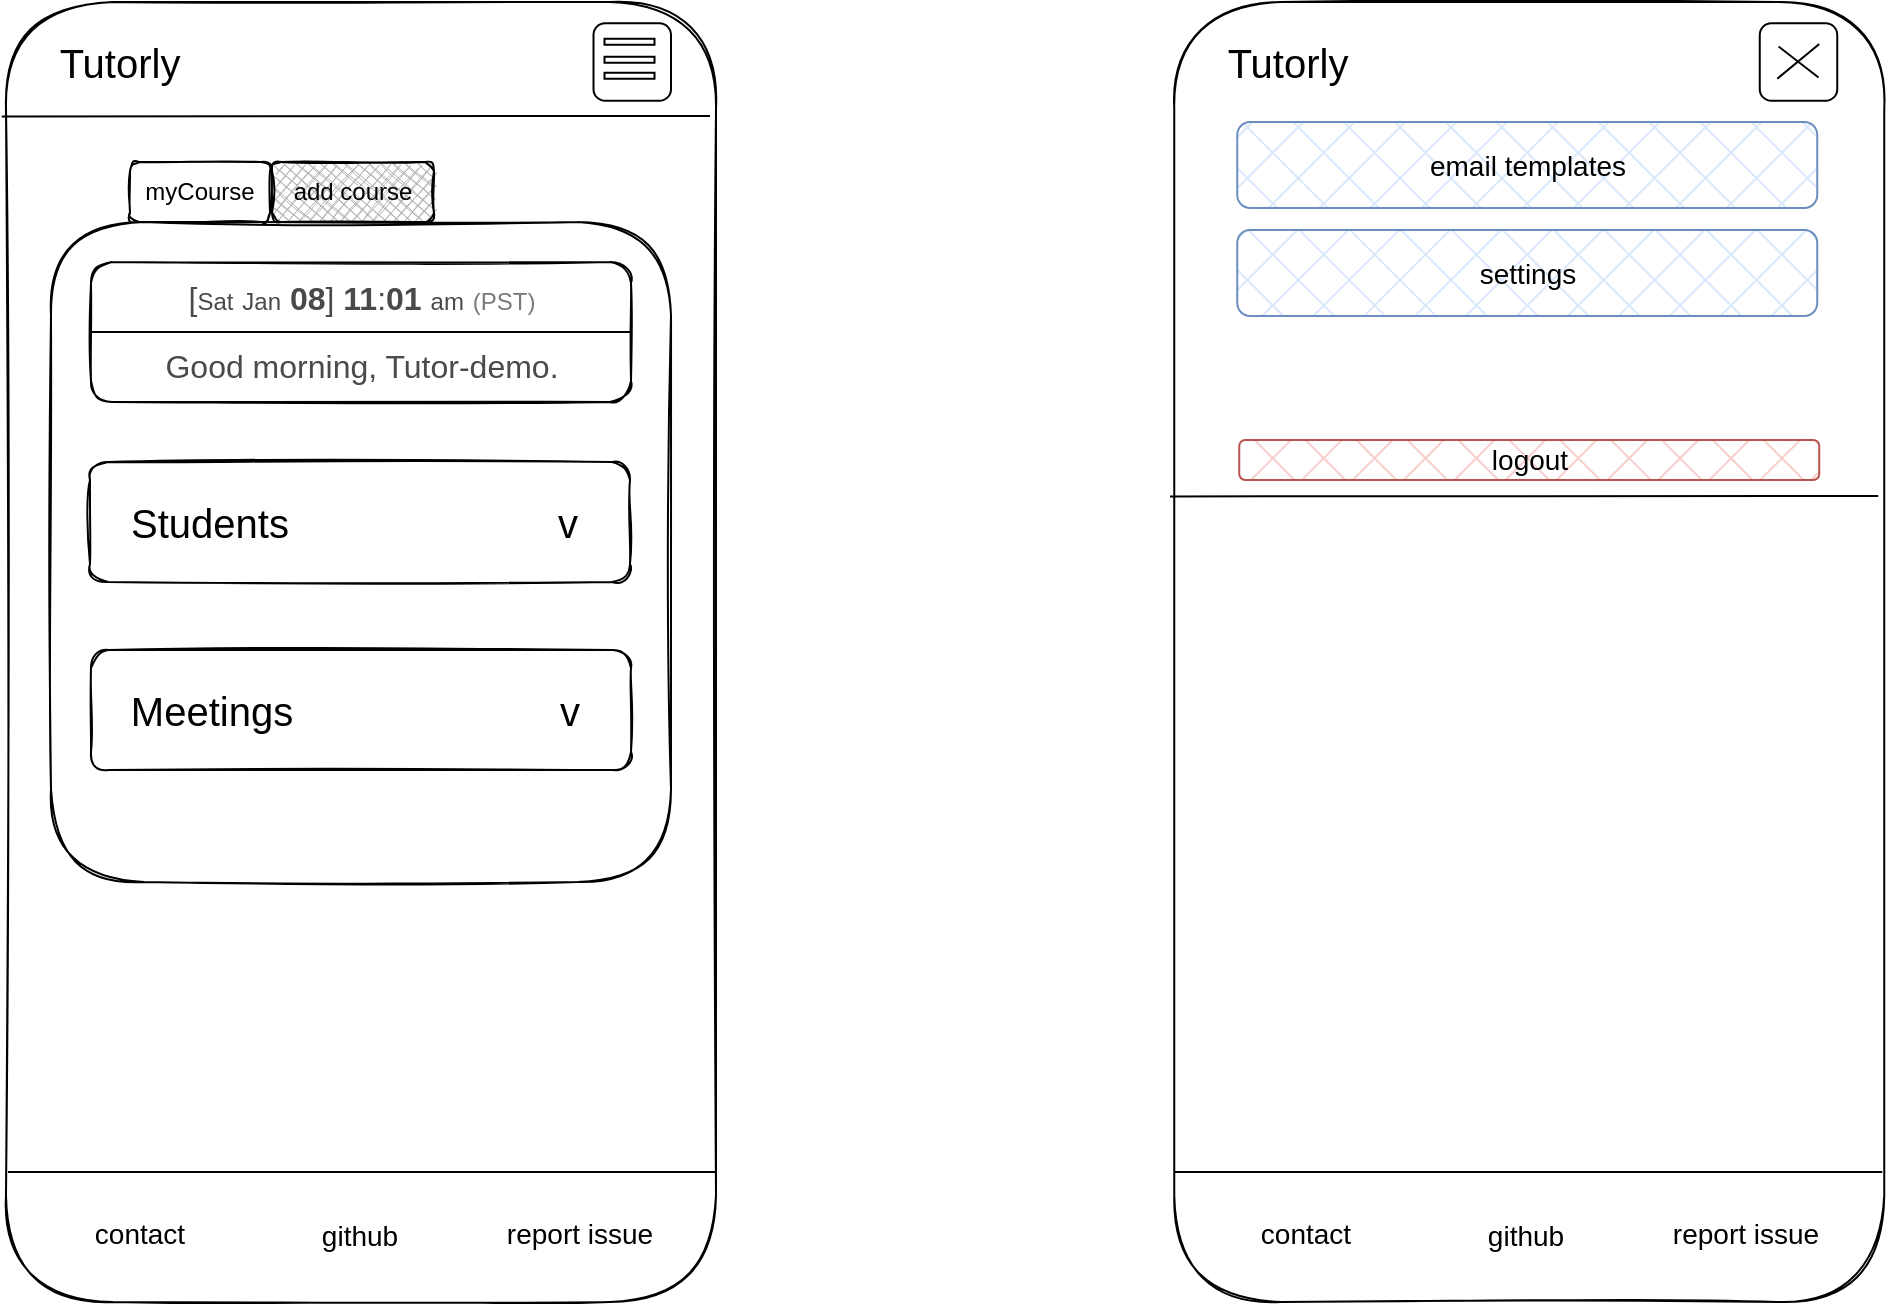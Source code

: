 <mxfile version="16.2.4" type="github">
  <diagram id="h9dFl7BtjYhouRQpgsoD" name="Page-1">
    <mxGraphModel dx="1218" dy="760" grid="1" gridSize="10" guides="1" tooltips="1" connect="0" arrows="0" fold="1" page="1" pageScale="1" pageWidth="850" pageHeight="1100" math="0" shadow="0">
      <root>
        <mxCell id="0" />
        <mxCell id="1" parent="0" />
        <mxCell id="VJyBcLO_9741J4DAKMgz-3" value="" style="rounded=1;whiteSpace=wrap;html=1;sketch=1;" parent="1" vertex="1">
          <mxGeometry x="248" y="80" width="355" height="650" as="geometry" />
        </mxCell>
        <mxCell id="VJyBcLO_9741J4DAKMgz-4" value="myCourse" style="rounded=1;whiteSpace=wrap;html=1;sketch=1;fillStyle=cross-hatch;fillColor=none;" parent="1" vertex="1">
          <mxGeometry x="310" y="160" width="70" height="30" as="geometry" />
        </mxCell>
        <mxCell id="VJyBcLO_9741J4DAKMgz-5" value="add course" style="rounded=1;whiteSpace=wrap;html=1;sketch=1;fillStyle=cross-hatch;fillColor=#B3B3B3;" parent="1" vertex="1">
          <mxGeometry x="381" y="160" width="81" height="30" as="geometry" />
        </mxCell>
        <mxCell id="VJyBcLO_9741J4DAKMgz-6" value="" style="rounded=1;whiteSpace=wrap;html=1;sketch=1;fillStyle=auto;fillColor=#FFFFFF;" parent="1" vertex="1">
          <mxGeometry x="270.5" y="190" width="310" height="330" as="geometry" />
        </mxCell>
        <mxCell id="VJyBcLO_9741J4DAKMgz-9" value="&lt;span class=&quot;&quot; style=&quot;box-sizing: inherit ; color: rgb(74 , 74 , 74) ; font-family: &amp;#34;system-ui&amp;#34; , , &amp;#34;segoe ui&amp;#34; , &amp;#34;roboto&amp;#34; , &amp;#34;oxygen&amp;#34; , &amp;#34;ubuntu&amp;#34; , &amp;#34;cantarell&amp;#34; , &amp;#34;fira sans&amp;#34; , &amp;#34;droid sans&amp;#34; , &amp;#34;helvetica neue&amp;#34; , &amp;#34;helvetica&amp;#34; , &amp;#34;arial&amp;#34; , sans-serif ; font-size: 16px ; background-color: rgb(255 , 255 , 255)&quot;&gt;[&lt;span class=&quot;is-size-7 &quot; style=&quot;box-sizing: inherit ; font-style: inherit ; font-weight: inherit ; font-size: 0.75rem&quot;&gt;Sat&lt;/span&gt;&amp;nbsp;&lt;span class=&quot;is-size-7 &quot; style=&quot;box-sizing: inherit ; font-style: inherit ; font-weight: inherit ; font-size: 0.75rem&quot;&gt;Jan&lt;/span&gt;&amp;nbsp;&lt;span class=&quot;is-size-6 has-text-weight-bold&quot; style=&quot;box-sizing: inherit ; font-style: inherit ; font-weight: 700 ; font-size: 1rem&quot;&gt;08&lt;/span&gt;]&amp;nbsp;&lt;span class=&quot;is-size-6 has-text-weight-bold&quot; style=&quot;box-sizing: inherit ; font-style: inherit ; font-weight: 700 ; font-size: 1rem&quot;&gt;11&lt;/span&gt;:&lt;span class=&quot;is-size-6 has-text-weight-bold&quot; style=&quot;box-sizing: inherit ; font-style: inherit ; font-weight: 700 ; font-size: 1rem&quot;&gt;01&lt;/span&gt;&amp;nbsp;&lt;span class=&quot;is-size-7 &quot; style=&quot;box-sizing: inherit ; font-style: inherit ; font-weight: inherit ; font-size: 0.75rem&quot;&gt;am&lt;/span&gt;&lt;/span&gt;&lt;span style=&quot;color: rgb(74 , 74 , 74) ; font-family: &amp;#34;system-ui&amp;#34; , , &amp;#34;segoe ui&amp;#34; , &amp;#34;roboto&amp;#34; , &amp;#34;oxygen&amp;#34; , &amp;#34;ubuntu&amp;#34; , &amp;#34;cantarell&amp;#34; , &amp;#34;fira sans&amp;#34; , &amp;#34;droid sans&amp;#34; , &amp;#34;helvetica neue&amp;#34; , &amp;#34;helvetica&amp;#34; , &amp;#34;arial&amp;#34; , sans-serif ; font-size: 16px ; background-color: rgb(255 , 255 , 255)&quot;&gt;&amp;nbsp;&lt;/span&gt;&lt;span class=&quot;is-size-7 has-text-grey&quot; style=&quot;box-sizing: inherit ; font-family: &amp;#34;system-ui&amp;#34; , , &amp;#34;segoe ui&amp;#34; , &amp;#34;roboto&amp;#34; , &amp;#34;oxygen&amp;#34; , &amp;#34;ubuntu&amp;#34; , &amp;#34;cantarell&amp;#34; , &amp;#34;fira sans&amp;#34; , &amp;#34;droid sans&amp;#34; , &amp;#34;helvetica neue&amp;#34; , &amp;#34;helvetica&amp;#34; , &amp;#34;arial&amp;#34; , sans-serif ; background-color: rgb(255 , 255 , 255) ; color: rgb(122 , 122 , 122) ; font-size: 0.75rem&quot;&gt;(PST)&lt;br&gt;&lt;br&gt;&lt;span style=&quot;color: rgb(74 , 74 , 74) ; font-size: 16px&quot;&gt;Good morning, Tutor-demo.&lt;/span&gt;&lt;br&gt;&lt;/span&gt;" style="rounded=1;whiteSpace=wrap;html=1;shadow=0;sketch=1;fillStyle=auto;fontFamily=Helvetica;fillColor=#FFFFFF;" parent="1" vertex="1">
          <mxGeometry x="290.5" y="210" width="270" height="70" as="geometry" />
        </mxCell>
        <mxCell id="VJyBcLO_9741J4DAKMgz-10" value="" style="rounded=1;whiteSpace=wrap;html=1;shadow=0;sketch=1;fillStyle=auto;fontFamily=Helvetica;fillColor=#FFFFFF;" parent="1" vertex="1">
          <mxGeometry x="290" y="310" width="270" height="60" as="geometry" />
        </mxCell>
        <mxCell id="XO_DNMzDLUDRU4fpuJas-2" value="" style="endArrow=none;html=1;rounded=0;exitX=-0.006;exitY=0.088;exitDx=0;exitDy=0;exitPerimeter=0;" edge="1" parent="1" source="VJyBcLO_9741J4DAKMgz-3">
          <mxGeometry width="50" height="50" relative="1" as="geometry">
            <mxPoint x="440" y="400" as="sourcePoint" />
            <mxPoint x="600" y="137" as="targetPoint" />
          </mxGeometry>
        </mxCell>
        <mxCell id="XO_DNMzDLUDRU4fpuJas-3" value="&lt;font style=&quot;font-size: 20px&quot;&gt;Tutorly&lt;/font&gt;" style="text;html=1;strokeColor=none;fillColor=none;align=center;verticalAlign=middle;whiteSpace=wrap;rounded=0;fillStyle=cross-hatch;" vertex="1" parent="1">
          <mxGeometry x="280" y="95" width="50" height="30" as="geometry" />
        </mxCell>
        <mxCell id="XO_DNMzDLUDRU4fpuJas-4" value="" style="whiteSpace=wrap;html=1;aspect=fixed;fillStyle=cross-hatch;fontSize=20;fillColor=#FFFFFF;rounded=1;" vertex="1" parent="1">
          <mxGeometry x="541.75" y="90.63" width="38.75" height="38.75" as="geometry" />
        </mxCell>
        <mxCell id="XO_DNMzDLUDRU4fpuJas-6" value="" style="rounded=0;whiteSpace=wrap;html=1;fillStyle=cross-hatch;fontSize=20;fillColor=#FFFFFF;" vertex="1" parent="1">
          <mxGeometry x="547.25" y="98.38" width="25" height="3" as="geometry" />
        </mxCell>
        <mxCell id="XO_DNMzDLUDRU4fpuJas-9" value="" style="rounded=0;whiteSpace=wrap;html=1;fillStyle=cross-hatch;fontSize=20;fillColor=#FFFFFF;" vertex="1" parent="1">
          <mxGeometry x="547.25" y="107.38" width="25" height="3" as="geometry" />
        </mxCell>
        <mxCell id="XO_DNMzDLUDRU4fpuJas-10" value="" style="rounded=0;whiteSpace=wrap;html=1;fillStyle=cross-hatch;fontSize=20;fillColor=#FFFFFF;" vertex="1" parent="1">
          <mxGeometry x="547.25" y="115.38" width="25" height="3" as="geometry" />
        </mxCell>
        <mxCell id="XO_DNMzDLUDRU4fpuJas-11" value="" style="endArrow=none;html=1;rounded=0;fontSize=20;entryX=1;entryY=0.5;entryDx=0;entryDy=0;exitX=0;exitY=0.5;exitDx=0;exitDy=0;" edge="1" parent="1" source="VJyBcLO_9741J4DAKMgz-9" target="VJyBcLO_9741J4DAKMgz-9">
          <mxGeometry width="50" height="50" relative="1" as="geometry">
            <mxPoint x="270" y="400" as="sourcePoint" />
            <mxPoint x="320" y="350" as="targetPoint" />
          </mxGeometry>
        </mxCell>
        <mxCell id="XO_DNMzDLUDRU4fpuJas-13" value="Students" style="text;html=1;strokeColor=none;fillColor=none;align=center;verticalAlign=middle;whiteSpace=wrap;rounded=0;fillStyle=cross-hatch;fontSize=20;" vertex="1" parent="1">
          <mxGeometry x="300" y="325" width="100" height="30" as="geometry" />
        </mxCell>
        <mxCell id="XO_DNMzDLUDRU4fpuJas-14" value="v" style="text;html=1;strokeColor=none;fillColor=none;align=center;verticalAlign=middle;whiteSpace=wrap;rounded=0;fillStyle=cross-hatch;fontSize=20;" vertex="1" parent="1">
          <mxGeometry x="510" y="325" width="38.25" height="30" as="geometry" />
        </mxCell>
        <mxCell id="XO_DNMzDLUDRU4fpuJas-15" value="" style="rounded=1;whiteSpace=wrap;html=1;shadow=0;sketch=1;fillStyle=auto;fontFamily=Helvetica;fillColor=#FFFFFF;" vertex="1" parent="1">
          <mxGeometry x="290.5" y="404" width="270" height="60" as="geometry" />
        </mxCell>
        <mxCell id="XO_DNMzDLUDRU4fpuJas-16" value="Meetings" style="text;html=1;strokeColor=none;fillColor=none;align=center;verticalAlign=middle;whiteSpace=wrap;rounded=0;fillStyle=cross-hatch;fontSize=20;" vertex="1" parent="1">
          <mxGeometry x="300.5" y="419" width="100" height="30" as="geometry" />
        </mxCell>
        <mxCell id="XO_DNMzDLUDRU4fpuJas-17" value="v" style="text;html=1;strokeColor=none;fillColor=none;align=center;verticalAlign=middle;whiteSpace=wrap;rounded=0;fillStyle=cross-hatch;fontSize=20;" vertex="1" parent="1">
          <mxGeometry x="510.5" y="419" width="38.25" height="30" as="geometry" />
        </mxCell>
        <mxCell id="XO_DNMzDLUDRU4fpuJas-18" value="" style="rounded=1;whiteSpace=wrap;html=1;sketch=1;" vertex="1" parent="1">
          <mxGeometry x="832.13" y="80" width="355" height="650" as="geometry" />
        </mxCell>
        <mxCell id="XO_DNMzDLUDRU4fpuJas-25" value="" style="endArrow=none;html=1;rounded=0;exitX=-0.006;exitY=0.088;exitDx=0;exitDy=0;exitPerimeter=0;" edge="1" parent="1">
          <mxGeometry width="50" height="50" relative="1" as="geometry">
            <mxPoint x="830" y="327.2" as="sourcePoint" />
            <mxPoint x="1184.13" y="327.0" as="targetPoint" />
          </mxGeometry>
        </mxCell>
        <mxCell id="XO_DNMzDLUDRU4fpuJas-26" value="&lt;font style=&quot;font-size: 20px&quot;&gt;Tutorly&lt;/font&gt;" style="text;html=1;strokeColor=none;fillColor=none;align=center;verticalAlign=middle;whiteSpace=wrap;rounded=0;fillStyle=cross-hatch;" vertex="1" parent="1">
          <mxGeometry x="864.13" y="95" width="50" height="30" as="geometry" />
        </mxCell>
        <mxCell id="XO_DNMzDLUDRU4fpuJas-27" value="" style="whiteSpace=wrap;html=1;aspect=fixed;fillStyle=cross-hatch;fontSize=20;fillColor=#FFFFFF;rounded=1;" vertex="1" parent="1">
          <mxGeometry x="1124.88" y="90.63" width="38.75" height="38.75" as="geometry" />
        </mxCell>
        <mxCell id="XO_DNMzDLUDRU4fpuJas-38" value="" style="endArrow=none;html=1;rounded=0;fontSize=20;entryX=1;entryY=0.9;entryDx=0;entryDy=0;entryPerimeter=0;" edge="1" parent="1" target="VJyBcLO_9741J4DAKMgz-3">
          <mxGeometry width="50" height="50" relative="1" as="geometry">
            <mxPoint x="249" y="665" as="sourcePoint" />
            <mxPoint x="870" y="370" as="targetPoint" />
          </mxGeometry>
        </mxCell>
        <mxCell id="XO_DNMzDLUDRU4fpuJas-39" value="&lt;font style=&quot;font-size: 14px&quot;&gt;report issue&lt;/font&gt;" style="text;html=1;strokeColor=none;fillColor=none;align=center;verticalAlign=middle;whiteSpace=wrap;rounded=0;fillStyle=cross-hatch;fontSize=20;" vertex="1" parent="1">
          <mxGeometry x="480" y="680" width="110" height="26" as="geometry" />
        </mxCell>
        <mxCell id="XO_DNMzDLUDRU4fpuJas-40" value="&lt;font style=&quot;font-size: 14px&quot;&gt;contact&lt;/font&gt;" style="text;html=1;strokeColor=none;fillColor=none;align=center;verticalAlign=middle;whiteSpace=wrap;rounded=0;fillStyle=cross-hatch;fontSize=20;" vertex="1" parent="1">
          <mxGeometry x="260" y="680" width="110" height="26" as="geometry" />
        </mxCell>
        <mxCell id="XO_DNMzDLUDRU4fpuJas-41" value="&lt;font style=&quot;font-size: 14px&quot;&gt;github&lt;br&gt;&lt;/font&gt;" style="text;html=1;strokeColor=none;fillColor=none;align=center;verticalAlign=middle;whiteSpace=wrap;rounded=0;fillStyle=cross-hatch;fontSize=20;" vertex="1" parent="1">
          <mxGeometry x="400" y="681" width="50" height="26" as="geometry" />
        </mxCell>
        <mxCell id="XO_DNMzDLUDRU4fpuJas-42" value="" style="endArrow=none;html=1;rounded=0;fontSize=20;entryX=1;entryY=0.9;entryDx=0;entryDy=0;entryPerimeter=0;" edge="1" parent="1">
          <mxGeometry width="50" height="50" relative="1" as="geometry">
            <mxPoint x="832.13" y="665" as="sourcePoint" />
            <mxPoint x="1186.13" y="665.0" as="targetPoint" />
          </mxGeometry>
        </mxCell>
        <mxCell id="XO_DNMzDLUDRU4fpuJas-43" value="&lt;font style=&quot;font-size: 14px&quot;&gt;report issue&lt;/font&gt;" style="text;html=1;strokeColor=none;fillColor=none;align=center;verticalAlign=middle;whiteSpace=wrap;rounded=0;fillStyle=cross-hatch;fontSize=20;" vertex="1" parent="1">
          <mxGeometry x="1063.13" y="680" width="110" height="26" as="geometry" />
        </mxCell>
        <mxCell id="XO_DNMzDLUDRU4fpuJas-44" value="&lt;font style=&quot;font-size: 14px&quot;&gt;contact&lt;/font&gt;" style="text;html=1;strokeColor=none;fillColor=none;align=center;verticalAlign=middle;whiteSpace=wrap;rounded=0;fillStyle=cross-hatch;fontSize=20;" vertex="1" parent="1">
          <mxGeometry x="843.13" y="680" width="110" height="26" as="geometry" />
        </mxCell>
        <mxCell id="XO_DNMzDLUDRU4fpuJas-45" value="&lt;font style=&quot;font-size: 14px&quot;&gt;github&lt;br&gt;&lt;/font&gt;" style="text;html=1;strokeColor=none;fillColor=none;align=center;verticalAlign=middle;whiteSpace=wrap;rounded=0;fillStyle=cross-hatch;fontSize=20;" vertex="1" parent="1">
          <mxGeometry x="983.13" y="681" width="50" height="26" as="geometry" />
        </mxCell>
        <mxCell id="XO_DNMzDLUDRU4fpuJas-46" value="logout" style="rounded=1;whiteSpace=wrap;html=1;fillStyle=cross-hatch;fontSize=14;fillColor=#f8cecc;strokeColor=#b85450;" vertex="1" parent="1">
          <mxGeometry x="864.63" y="299" width="290" height="20" as="geometry" />
        </mxCell>
        <mxCell id="XO_DNMzDLUDRU4fpuJas-52" value="" style="endArrow=none;html=1;rounded=0;fontSize=18;" edge="1" parent="1">
          <mxGeometry width="50" height="50" relative="1" as="geometry">
            <mxPoint x="1133.63" y="118.38" as="sourcePoint" />
            <mxPoint x="1154.63" y="101" as="targetPoint" />
          </mxGeometry>
        </mxCell>
        <mxCell id="XO_DNMzDLUDRU4fpuJas-53" value="" style="endArrow=none;html=1;rounded=0;fontSize=18;" edge="1" parent="1">
          <mxGeometry width="50" height="50" relative="1" as="geometry">
            <mxPoint x="1154.26" y="117.76" as="sourcePoint" />
            <mxPoint x="1134.26" y="102.24" as="targetPoint" />
          </mxGeometry>
        </mxCell>
        <mxCell id="XO_DNMzDLUDRU4fpuJas-54" value="settings" style="rounded=1;whiteSpace=wrap;html=1;fillStyle=cross-hatch;fontSize=14;fillColor=#dae8fc;strokeColor=#6c8ebf;" vertex="1" parent="1">
          <mxGeometry x="863.63" y="194" width="290" height="43" as="geometry" />
        </mxCell>
        <mxCell id="XO_DNMzDLUDRU4fpuJas-55" value="email templates" style="rounded=1;whiteSpace=wrap;html=1;fillStyle=cross-hatch;fontSize=14;fillColor=#dae8fc;strokeColor=#6c8ebf;" vertex="1" parent="1">
          <mxGeometry x="863.63" y="140" width="290" height="43" as="geometry" />
        </mxCell>
      </root>
    </mxGraphModel>
  </diagram>
</mxfile>
